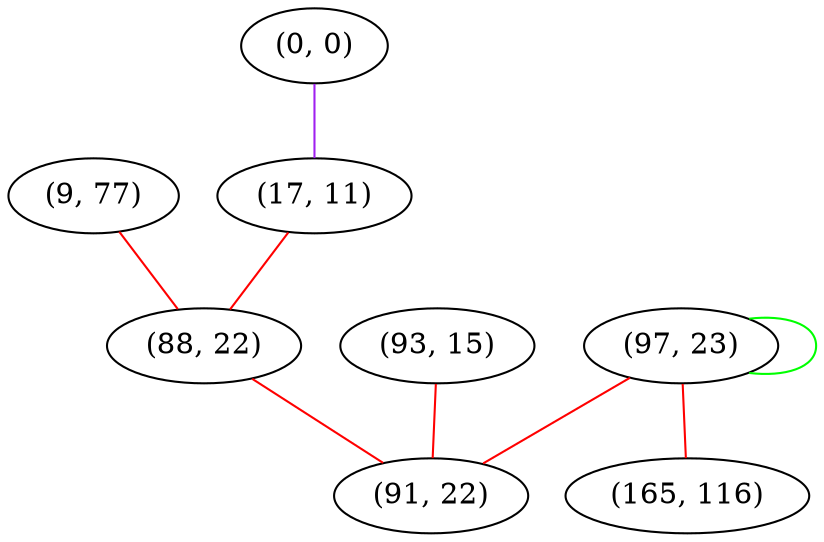 graph "" {
"(9, 77)";
"(0, 0)";
"(97, 23)";
"(17, 11)";
"(165, 116)";
"(88, 22)";
"(93, 15)";
"(91, 22)";
"(9, 77)" -- "(88, 22)"  [color=red, key=0, weight=1];
"(0, 0)" -- "(17, 11)"  [color=purple, key=0, weight=4];
"(97, 23)" -- "(165, 116)"  [color=red, key=0, weight=1];
"(97, 23)" -- "(91, 22)"  [color=red, key=0, weight=1];
"(97, 23)" -- "(97, 23)"  [color=green, key=0, weight=2];
"(17, 11)" -- "(88, 22)"  [color=red, key=0, weight=1];
"(88, 22)" -- "(91, 22)"  [color=red, key=0, weight=1];
"(93, 15)" -- "(91, 22)"  [color=red, key=0, weight=1];
}
